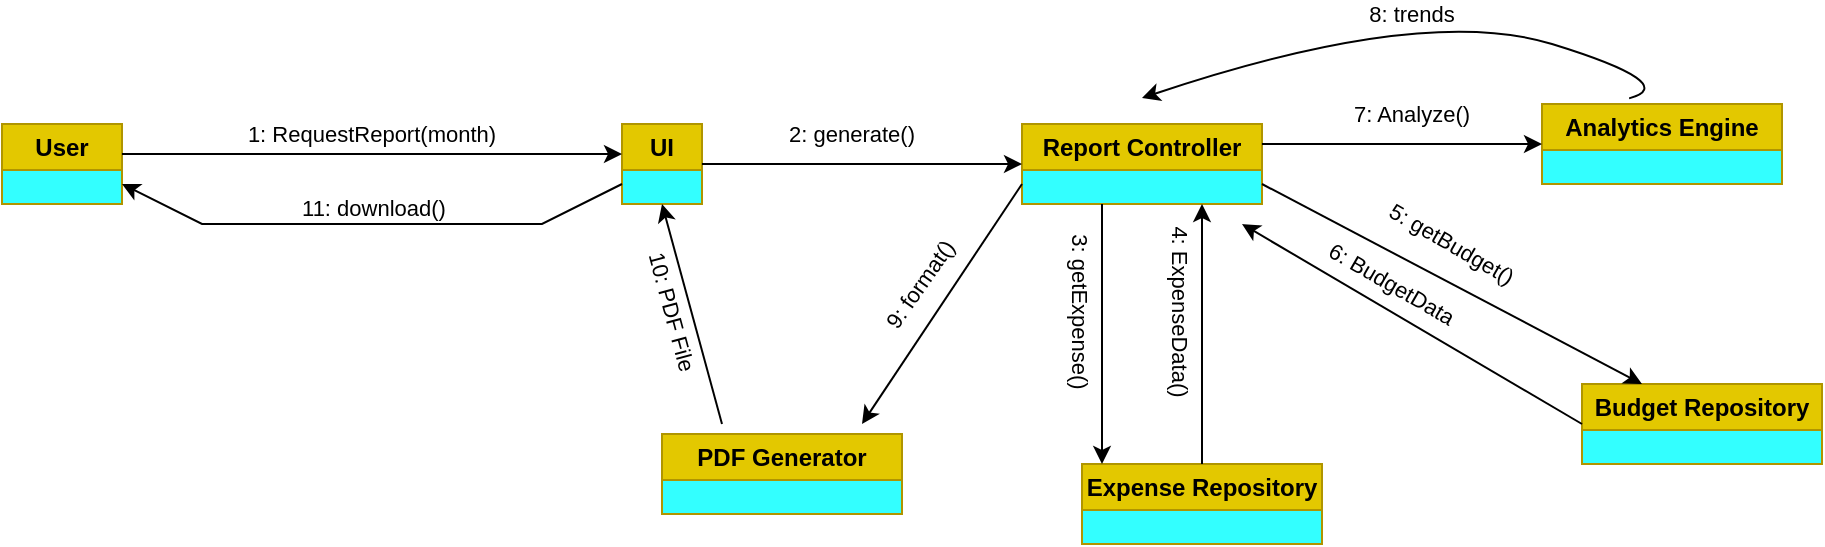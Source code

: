<mxfile version="27.0.3">
  <diagram name="Page-1" id="5f0bae14-7c28-e335-631c-24af17079c00">
    <mxGraphModel dx="1042" dy="527" grid="1" gridSize="10" guides="1" tooltips="1" connect="1" arrows="1" fold="1" page="1" pageScale="1" pageWidth="1100" pageHeight="850" background="none" math="0" shadow="0">
      <root>
        <mxCell id="0" />
        <mxCell id="1" parent="0" />
        <mxCell id="4mEzJPV0xNtc1X_mmVSn-1" value="User" style="swimlane;whiteSpace=wrap;html=1;fillColor=#e3c800;fontColor=#000000;strokeColor=#B09500;fillStyle=solid;rounded=0;labelBackgroundColor=none;swimlaneFillColor=light-dark(#33FFFF,#662B2B);" vertex="1" parent="1">
          <mxGeometry x="50" y="230" width="60" height="40" as="geometry" />
        </mxCell>
        <mxCell id="4mEzJPV0xNtc1X_mmVSn-3" value="UI" style="swimlane;whiteSpace=wrap;html=1;fillColor=#e3c800;fontColor=#000000;strokeColor=#B09500;fillStyle=solid;rounded=0;labelBackgroundColor=none;swimlaneFillColor=light-dark(#33FFFF,#662B2B);" vertex="1" parent="1">
          <mxGeometry x="360" y="230" width="40" height="40" as="geometry" />
        </mxCell>
        <mxCell id="4mEzJPV0xNtc1X_mmVSn-4" value="Report Controller" style="swimlane;whiteSpace=wrap;html=1;fillColor=#e3c800;fontColor=#000000;strokeColor=#B09500;fillStyle=solid;rounded=0;labelBackgroundColor=none;swimlaneFillColor=light-dark(#33FFFF,#662B2B);" vertex="1" parent="1">
          <mxGeometry x="560" y="230" width="120" height="40" as="geometry" />
        </mxCell>
        <mxCell id="4mEzJPV0xNtc1X_mmVSn-5" value="Analytics Engine" style="swimlane;whiteSpace=wrap;html=1;fillColor=#e3c800;fontColor=#000000;strokeColor=#B09500;fillStyle=solid;rounded=0;labelBackgroundColor=none;swimlaneFillColor=light-dark(#33FFFF,#662B2B);startSize=23;" vertex="1" parent="1">
          <mxGeometry x="820" y="220" width="120" height="40" as="geometry" />
        </mxCell>
        <mxCell id="4mEzJPV0xNtc1X_mmVSn-6" value="Budget Repository" style="swimlane;whiteSpace=wrap;html=1;fillColor=#e3c800;fontColor=#000000;strokeColor=#B09500;fillStyle=solid;rounded=0;labelBackgroundColor=none;swimlaneFillColor=light-dark(#33FFFF,#662B2B);" vertex="1" parent="1">
          <mxGeometry x="840" y="360" width="120" height="40" as="geometry" />
        </mxCell>
        <mxCell id="4mEzJPV0xNtc1X_mmVSn-7" value="Expense Repository" style="swimlane;whiteSpace=wrap;html=1;fillColor=#e3c800;fontColor=#000000;strokeColor=#B09500;fillStyle=solid;rounded=0;labelBackgroundColor=none;swimlaneFillColor=light-dark(#33FFFF,#662B2B);" vertex="1" parent="1">
          <mxGeometry x="590" y="400" width="120" height="40" as="geometry" />
        </mxCell>
        <mxCell id="4mEzJPV0xNtc1X_mmVSn-8" value="PDF Generator" style="swimlane;whiteSpace=wrap;html=1;fillColor=#e3c800;fontColor=#000000;strokeColor=#B09500;fillStyle=solid;rounded=0;labelBackgroundColor=none;swimlaneFillColor=light-dark(#33FFFF,#662B2B);" vertex="1" parent="1">
          <mxGeometry x="380" y="385" width="120" height="40" as="geometry" />
        </mxCell>
        <mxCell id="4mEzJPV0xNtc1X_mmVSn-10" value="" style="endArrow=classic;html=1;rounded=0;exitX=1;exitY=0.5;exitDx=0;exitDy=0;entryX=0;entryY=0.5;entryDx=0;entryDy=0;" edge="1" parent="1">
          <mxGeometry width="50" height="50" relative="1" as="geometry">
            <mxPoint x="110" y="245" as="sourcePoint" />
            <mxPoint x="360" y="245" as="targetPoint" />
          </mxGeometry>
        </mxCell>
        <mxCell id="4mEzJPV0xNtc1X_mmVSn-11" value="1: RequestReport(month)" style="text;html=1;align=center;verticalAlign=middle;whiteSpace=wrap;rounded=0;fontSize=11;" vertex="1" parent="1">
          <mxGeometry x="120" y="230" width="230" height="10" as="geometry" />
        </mxCell>
        <mxCell id="4mEzJPV0xNtc1X_mmVSn-12" value="" style="endArrow=classic;html=1;rounded=0;entryX=1;entryY=0.75;entryDx=0;entryDy=0;" edge="1" parent="1" target="4mEzJPV0xNtc1X_mmVSn-1">
          <mxGeometry width="50" height="50" relative="1" as="geometry">
            <mxPoint x="360" y="260" as="sourcePoint" />
            <mxPoint x="370" y="260" as="targetPoint" />
            <Array as="points">
              <mxPoint x="320" y="280" />
              <mxPoint x="150" y="280" />
            </Array>
          </mxGeometry>
        </mxCell>
        <mxCell id="4mEzJPV0xNtc1X_mmVSn-13" value="11: download()" style="text;html=1;align=center;verticalAlign=middle;whiteSpace=wrap;rounded=0;fontSize=11;" vertex="1" parent="1">
          <mxGeometry x="121" y="264" width="230" height="16" as="geometry" />
        </mxCell>
        <mxCell id="4mEzJPV0xNtc1X_mmVSn-14" value="" style="endArrow=classic;html=1;rounded=0;exitX=1;exitY=0.5;exitDx=0;exitDy=0;entryX=0;entryY=0.5;entryDx=0;entryDy=0;" edge="1" parent="1" source="4mEzJPV0xNtc1X_mmVSn-3" target="4mEzJPV0xNtc1X_mmVSn-4">
          <mxGeometry width="50" height="50" relative="1" as="geometry">
            <mxPoint x="400" y="245" as="sourcePoint" />
            <mxPoint x="650" y="245" as="targetPoint" />
          </mxGeometry>
        </mxCell>
        <mxCell id="4mEzJPV0xNtc1X_mmVSn-15" value="2: generate()" style="text;html=1;align=center;verticalAlign=middle;whiteSpace=wrap;rounded=0;fontSize=11;" vertex="1" parent="1">
          <mxGeometry x="360" y="230" width="230" height="10" as="geometry" />
        </mxCell>
        <mxCell id="4mEzJPV0xNtc1X_mmVSn-16" value="" style="endArrow=classic;html=1;rounded=0;exitX=0.5;exitY=1;exitDx=0;exitDy=0;entryX=0.25;entryY=0;entryDx=0;entryDy=0;" edge="1" parent="1">
          <mxGeometry width="50" height="50" relative="1" as="geometry">
            <mxPoint x="600" y="270" as="sourcePoint" />
            <mxPoint x="600" y="400" as="targetPoint" />
          </mxGeometry>
        </mxCell>
        <mxCell id="4mEzJPV0xNtc1X_mmVSn-17" value="3: getExpense()" style="text;html=1;align=center;verticalAlign=middle;whiteSpace=wrap;rounded=0;fontSize=11;rotation=90;" vertex="1" parent="1">
          <mxGeometry x="544" y="319" width="90" height="10" as="geometry" />
        </mxCell>
        <mxCell id="4mEzJPV0xNtc1X_mmVSn-19" value="" style="endArrow=classic;html=1;rounded=0;exitX=1;exitY=0.75;exitDx=0;exitDy=0;entryX=0.25;entryY=0;entryDx=0;entryDy=0;" edge="1" parent="1">
          <mxGeometry width="50" height="50" relative="1" as="geometry">
            <mxPoint x="680" y="260" as="sourcePoint" />
            <mxPoint x="870" y="360" as="targetPoint" />
          </mxGeometry>
        </mxCell>
        <mxCell id="4mEzJPV0xNtc1X_mmVSn-20" value="5: getBudget()" style="text;html=1;align=center;verticalAlign=middle;whiteSpace=wrap;rounded=0;fontSize=11;rotation=30;" vertex="1" parent="1">
          <mxGeometry x="725" y="285" width="100" height="10" as="geometry" />
        </mxCell>
        <mxCell id="4mEzJPV0xNtc1X_mmVSn-22" value="" style="endArrow=classic;html=1;rounded=0;exitX=0;exitY=0.5;exitDx=0;exitDy=0;" edge="1" parent="1" source="4mEzJPV0xNtc1X_mmVSn-6">
          <mxGeometry width="50" height="50" relative="1" as="geometry">
            <mxPoint x="650" y="270" as="sourcePoint" />
            <mxPoint x="670" y="280" as="targetPoint" />
          </mxGeometry>
        </mxCell>
        <mxCell id="4mEzJPV0xNtc1X_mmVSn-23" value="6: BudgetData" style="text;html=1;align=center;verticalAlign=middle;whiteSpace=wrap;rounded=0;fontSize=11;rotation=30;" vertex="1" parent="1">
          <mxGeometry x="695" y="305" width="100" height="10" as="geometry" />
        </mxCell>
        <mxCell id="4mEzJPV0xNtc1X_mmVSn-24" value="" style="endArrow=classic;html=1;rounded=0;exitX=1;exitY=0.5;exitDx=0;exitDy=0;" edge="1" parent="1">
          <mxGeometry width="50" height="50" relative="1" as="geometry">
            <mxPoint x="680" y="240" as="sourcePoint" />
            <mxPoint x="820" y="240" as="targetPoint" />
          </mxGeometry>
        </mxCell>
        <mxCell id="4mEzJPV0xNtc1X_mmVSn-25" value="7: Analyze()" style="text;html=1;align=center;verticalAlign=middle;whiteSpace=wrap;rounded=0;fontSize=11;" vertex="1" parent="1">
          <mxGeometry x="640" y="220" width="230" height="10" as="geometry" />
        </mxCell>
        <mxCell id="4mEzJPV0xNtc1X_mmVSn-26" value="" style="curved=1;endArrow=classic;html=1;rounded=0;exitX=0.972;exitY=-0.28;exitDx=0;exitDy=0;exitPerimeter=0;" edge="1" parent="1" source="4mEzJPV0xNtc1X_mmVSn-25">
          <mxGeometry width="50" height="50" relative="1" as="geometry">
            <mxPoint x="840" y="210" as="sourcePoint" />
            <mxPoint x="620" y="217" as="targetPoint" />
            <Array as="points">
              <mxPoint x="890" y="210" />
              <mxPoint x="760" y="170" />
            </Array>
          </mxGeometry>
        </mxCell>
        <mxCell id="4mEzJPV0xNtc1X_mmVSn-27" value="8: trends" style="text;html=1;align=center;verticalAlign=middle;whiteSpace=wrap;rounded=0;fontSize=11;" vertex="1" parent="1">
          <mxGeometry x="640" y="170" width="230" height="10" as="geometry" />
        </mxCell>
        <mxCell id="4mEzJPV0xNtc1X_mmVSn-28" value="" style="endArrow=classic;html=1;rounded=0;exitX=0;exitY=0.75;exitDx=0;exitDy=0;" edge="1" parent="1" source="4mEzJPV0xNtc1X_mmVSn-4">
          <mxGeometry width="50" height="50" relative="1" as="geometry">
            <mxPoint x="480" y="280" as="sourcePoint" />
            <mxPoint x="480" y="380" as="targetPoint" />
          </mxGeometry>
        </mxCell>
        <mxCell id="4mEzJPV0xNtc1X_mmVSn-29" value="9: format()" style="text;html=1;align=center;verticalAlign=middle;whiteSpace=wrap;rounded=0;fontSize=11;rotation=-55;" vertex="1" parent="1">
          <mxGeometry x="454" y="305" width="110" height="10" as="geometry" />
        </mxCell>
        <mxCell id="4mEzJPV0xNtc1X_mmVSn-30" value="" style="endArrow=classic;html=1;rounded=0;entryX=0.5;entryY=1;entryDx=0;entryDy=0;" edge="1" parent="1" target="4mEzJPV0xNtc1X_mmVSn-3">
          <mxGeometry width="50" height="50" relative="1" as="geometry">
            <mxPoint x="410" y="380" as="sourcePoint" />
            <mxPoint x="270" y="400" as="targetPoint" />
          </mxGeometry>
        </mxCell>
        <mxCell id="4mEzJPV0xNtc1X_mmVSn-31" value="10: PDF File" style="text;html=1;align=center;verticalAlign=middle;whiteSpace=wrap;rounded=0;fontSize=11;rotation=75;" vertex="1" parent="1">
          <mxGeometry x="350" y="319" width="70" height="10" as="geometry" />
        </mxCell>
        <mxCell id="4mEzJPV0xNtc1X_mmVSn-39" value="" style="endArrow=classic;html=1;rounded=0;exitX=0.5;exitY=0;exitDx=0;exitDy=0;entryX=0.75;entryY=1;entryDx=0;entryDy=0;" edge="1" parent="1" source="4mEzJPV0xNtc1X_mmVSn-7" target="4mEzJPV0xNtc1X_mmVSn-4">
          <mxGeometry width="50" height="50" relative="1" as="geometry">
            <mxPoint x="630" y="280" as="sourcePoint" />
            <mxPoint x="650" y="280" as="targetPoint" />
          </mxGeometry>
        </mxCell>
        <mxCell id="4mEzJPV0xNtc1X_mmVSn-40" value="4: ExpenseData()" style="text;html=1;align=center;verticalAlign=middle;whiteSpace=wrap;rounded=0;fontSize=11;rotation=90;" vertex="1" parent="1">
          <mxGeometry x="594" y="319" width="90" height="10" as="geometry" />
        </mxCell>
      </root>
    </mxGraphModel>
  </diagram>
</mxfile>
